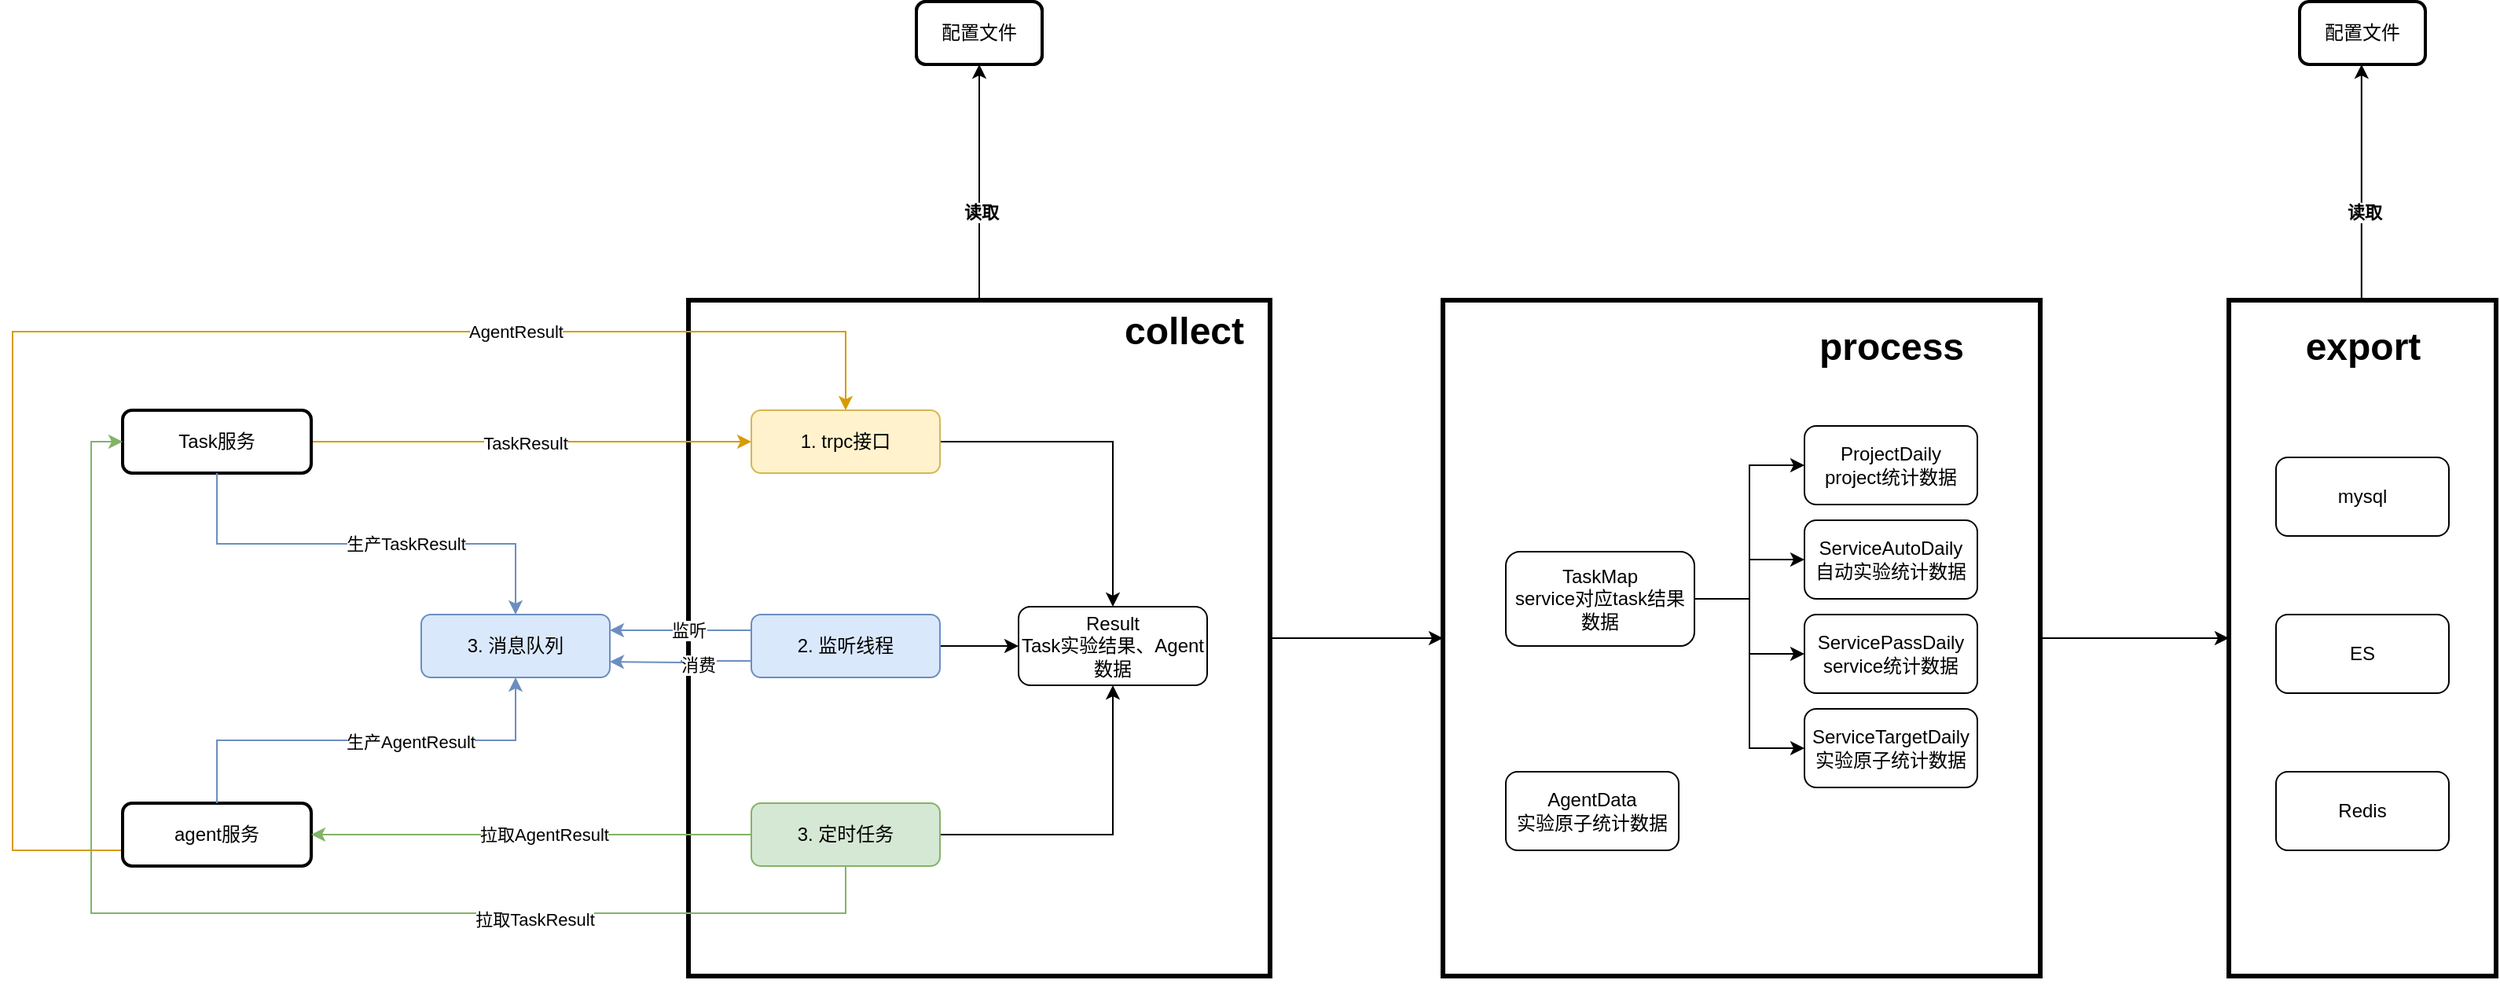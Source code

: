 <mxfile version="14.5.1" type="github">
  <diagram id="C5RBs43oDa-KdzZeNtuy" name="Page-1">
    <mxGraphModel dx="1673" dy="896" grid="1" gridSize="10" guides="1" tooltips="1" connect="1" arrows="1" fold="1" page="1" pageScale="1" pageWidth="10000" pageHeight="10000" math="0" shadow="0">
      <root>
        <mxCell id="WIyWlLk6GJQsqaUBKTNV-0" />
        <mxCell id="WIyWlLk6GJQsqaUBKTNV-1" parent="WIyWlLk6GJQsqaUBKTNV-0" />
        <mxCell id="OUj6K2VeO3TdAzbWZlD9-87" style="edgeStyle=orthogonalEdgeStyle;rounded=0;orthogonalLoop=1;jettySize=auto;html=1;" edge="1" parent="WIyWlLk6GJQsqaUBKTNV-1" source="OUj6K2VeO3TdAzbWZlD9-59" target="OUj6K2VeO3TdAzbWZlD9-77">
          <mxGeometry relative="1" as="geometry" />
        </mxCell>
        <mxCell id="OUj6K2VeO3TdAzbWZlD9-59" value="" style="rounded=0;whiteSpace=wrap;html=1;fontStyle=1;strokeWidth=3;" vertex="1" parent="WIyWlLk6GJQsqaUBKTNV-1">
          <mxGeometry x="980" y="340" width="380" height="430" as="geometry" />
        </mxCell>
        <mxCell id="OUj6K2VeO3TdAzbWZlD9-10" style="edgeStyle=orthogonalEdgeStyle;rounded=0;orthogonalLoop=1;jettySize=auto;html=1;entryX=0.5;entryY=1;entryDx=0;entryDy=0;" edge="1" parent="WIyWlLk6GJQsqaUBKTNV-1" source="OUj6K2VeO3TdAzbWZlD9-1" target="OUj6K2VeO3TdAzbWZlD9-8">
          <mxGeometry relative="1" as="geometry" />
        </mxCell>
        <mxCell id="OUj6K2VeO3TdAzbWZlD9-11" value="读取" style="edgeLabel;html=1;align=center;verticalAlign=middle;resizable=0;points=[];fontStyle=1" vertex="1" connectable="0" parent="OUj6K2VeO3TdAzbWZlD9-10">
          <mxGeometry x="-0.25" y="-1" relative="1" as="geometry">
            <mxPoint as="offset" />
          </mxGeometry>
        </mxCell>
        <mxCell id="OUj6K2VeO3TdAzbWZlD9-76" style="edgeStyle=orthogonalEdgeStyle;rounded=0;orthogonalLoop=1;jettySize=auto;html=1;entryX=0;entryY=0.5;entryDx=0;entryDy=0;" edge="1" parent="WIyWlLk6GJQsqaUBKTNV-1" source="OUj6K2VeO3TdAzbWZlD9-1" target="OUj6K2VeO3TdAzbWZlD9-59">
          <mxGeometry relative="1" as="geometry" />
        </mxCell>
        <mxCell id="OUj6K2VeO3TdAzbWZlD9-1" value="" style="rounded=0;whiteSpace=wrap;html=1;fontStyle=1;strokeWidth=3;" vertex="1" parent="WIyWlLk6GJQsqaUBKTNV-1">
          <mxGeometry x="500" y="340" width="370" height="430" as="geometry" />
        </mxCell>
        <mxCell id="OUj6K2VeO3TdAzbWZlD9-8" value="配置文件" style="rounded=1;whiteSpace=wrap;html=1;strokeWidth=2;" vertex="1" parent="WIyWlLk6GJQsqaUBKTNV-1">
          <mxGeometry x="645" y="150" width="80" height="40" as="geometry" />
        </mxCell>
        <mxCell id="OUj6K2VeO3TdAzbWZlD9-55" style="edgeStyle=orthogonalEdgeStyle;rounded=0;orthogonalLoop=1;jettySize=auto;html=1;entryX=0.5;entryY=0;entryDx=0;entryDy=0;" edge="1" parent="WIyWlLk6GJQsqaUBKTNV-1" source="OUj6K2VeO3TdAzbWZlD9-12" target="OUj6K2VeO3TdAzbWZlD9-53">
          <mxGeometry relative="1" as="geometry" />
        </mxCell>
        <mxCell id="OUj6K2VeO3TdAzbWZlD9-12" value="1. trpc接口" style="rounded=1;whiteSpace=wrap;html=1;fontSize=12;glass=0;strokeWidth=1;shadow=0;fillColor=#fff2cc;strokeColor=#d6b656;" vertex="1" parent="WIyWlLk6GJQsqaUBKTNV-1">
          <mxGeometry x="540" y="410" width="120" height="40" as="geometry" />
        </mxCell>
        <mxCell id="OUj6K2VeO3TdAzbWZlD9-13" style="edgeStyle=orthogonalEdgeStyle;rounded=0;orthogonalLoop=1;jettySize=auto;html=1;fillColor=#ffe6cc;strokeColor=#d79b00;exitX=1;exitY=0.5;exitDx=0;exitDy=0;" edge="1" parent="WIyWlLk6GJQsqaUBKTNV-1" source="OUj6K2VeO3TdAzbWZlD9-15">
          <mxGeometry relative="1" as="geometry">
            <mxPoint x="540" y="430" as="targetPoint" />
          </mxGeometry>
        </mxCell>
        <mxCell id="OUj6K2VeO3TdAzbWZlD9-14" value="TaskResult" style="edgeLabel;html=1;align=center;verticalAlign=middle;resizable=0;points=[];" vertex="1" connectable="0" parent="OUj6K2VeO3TdAzbWZlD9-13">
          <mxGeometry x="0.011" y="-1" relative="1" as="geometry">
            <mxPoint x="-6" y="-1" as="offset" />
          </mxGeometry>
        </mxCell>
        <mxCell id="OUj6K2VeO3TdAzbWZlD9-15" value="Task服务" style="rounded=1;whiteSpace=wrap;html=1;fontSize=12;glass=0;strokeWidth=2;shadow=0;" vertex="1" parent="WIyWlLk6GJQsqaUBKTNV-1">
          <mxGeometry x="140" y="410" width="120" height="40" as="geometry" />
        </mxCell>
        <mxCell id="OUj6K2VeO3TdAzbWZlD9-16" style="edgeStyle=orthogonalEdgeStyle;rounded=0;orthogonalLoop=1;jettySize=auto;html=1;entryX=0.5;entryY=0;entryDx=0;entryDy=0;fillColor=#ffe6cc;strokeColor=#d79b00;exitX=1;exitY=0.5;exitDx=0;exitDy=0;" edge="1" parent="WIyWlLk6GJQsqaUBKTNV-1" source="OUj6K2VeO3TdAzbWZlD9-18" target="OUj6K2VeO3TdAzbWZlD9-12">
          <mxGeometry relative="1" as="geometry">
            <Array as="points">
              <mxPoint x="160" y="680" />
              <mxPoint x="160" y="690" />
              <mxPoint x="70" y="690" />
              <mxPoint x="70" y="360" />
              <mxPoint x="600" y="360" />
            </Array>
          </mxGeometry>
        </mxCell>
        <mxCell id="OUj6K2VeO3TdAzbWZlD9-17" value="AgentResult" style="edgeLabel;html=1;align=center;verticalAlign=middle;resizable=0;points=[];" vertex="1" connectable="0" parent="OUj6K2VeO3TdAzbWZlD9-16">
          <mxGeometry x="-0.095" y="-1" relative="1" as="geometry">
            <mxPoint x="319" y="-28" as="offset" />
          </mxGeometry>
        </mxCell>
        <mxCell id="OUj6K2VeO3TdAzbWZlD9-18" value="agent服务" style="rounded=1;whiteSpace=wrap;html=1;fontSize=12;glass=0;strokeWidth=2;shadow=0;" vertex="1" parent="WIyWlLk6GJQsqaUBKTNV-1">
          <mxGeometry x="140" y="660" width="120" height="40" as="geometry" />
        </mxCell>
        <mxCell id="OUj6K2VeO3TdAzbWZlD9-23" style="edgeStyle=orthogonalEdgeStyle;rounded=0;orthogonalLoop=1;jettySize=auto;html=1;entryX=0.5;entryY=1;entryDx=0;entryDy=0;fillColor=#dae8fc;strokeColor=#6c8ebf;exitX=0.5;exitY=0;exitDx=0;exitDy=0;" edge="1" parent="WIyWlLk6GJQsqaUBKTNV-1" source="OUj6K2VeO3TdAzbWZlD9-18" target="OUj6K2VeO3TdAzbWZlD9-34">
          <mxGeometry relative="1" as="geometry">
            <mxPoint x="260" y="639.5" as="sourcePoint" />
            <mxPoint x="390" y="599.5" as="targetPoint" />
          </mxGeometry>
        </mxCell>
        <mxCell id="OUj6K2VeO3TdAzbWZlD9-24" value="生产AgentResult" style="edgeLabel;html=1;align=center;verticalAlign=middle;resizable=0;points=[];" vertex="1" connectable="0" parent="OUj6K2VeO3TdAzbWZlD9-23">
          <mxGeometry x="-0.095" y="-1" relative="1" as="geometry">
            <mxPoint x="41.2" as="offset" />
          </mxGeometry>
        </mxCell>
        <mxCell id="OUj6K2VeO3TdAzbWZlD9-28" style="edgeStyle=orthogonalEdgeStyle;rounded=0;orthogonalLoop=1;jettySize=auto;html=1;entryX=1;entryY=0.75;entryDx=0;entryDy=0;fillColor=#dae8fc;strokeColor=#6c8ebf;exitX=0;exitY=0.738;exitDx=0;exitDy=0;exitPerimeter=0;" edge="1" parent="WIyWlLk6GJQsqaUBKTNV-1" source="OUj6K2VeO3TdAzbWZlD9-42">
          <mxGeometry relative="1" as="geometry">
            <Array as="points" />
            <mxPoint x="540" y="570" as="sourcePoint" />
            <mxPoint x="450" y="570" as="targetPoint" />
          </mxGeometry>
        </mxCell>
        <mxCell id="OUj6K2VeO3TdAzbWZlD9-29" value="消费" style="edgeLabel;html=1;align=center;verticalAlign=middle;resizable=0;points=[];" vertex="1" connectable="0" parent="OUj6K2VeO3TdAzbWZlD9-28">
          <mxGeometry x="-0.244" y="2" relative="1" as="geometry">
            <mxPoint as="offset" />
          </mxGeometry>
        </mxCell>
        <mxCell id="OUj6K2VeO3TdAzbWZlD9-32" style="edgeStyle=orthogonalEdgeStyle;rounded=0;orthogonalLoop=1;jettySize=auto;html=1;fillColor=#dae8fc;strokeColor=#6c8ebf;exitX=0;exitY=0.25;exitDx=0;exitDy=0;" edge="1" parent="WIyWlLk6GJQsqaUBKTNV-1" source="OUj6K2VeO3TdAzbWZlD9-42">
          <mxGeometry relative="1" as="geometry">
            <mxPoint x="450" y="550" as="targetPoint" />
            <Array as="points">
              <mxPoint x="520" y="550.5" />
            </Array>
            <mxPoint x="540" y="550" as="sourcePoint" />
          </mxGeometry>
        </mxCell>
        <mxCell id="OUj6K2VeO3TdAzbWZlD9-33" value="监听" style="edgeLabel;html=1;align=center;verticalAlign=middle;resizable=0;points=[];" vertex="1" connectable="0" parent="OUj6K2VeO3TdAzbWZlD9-32">
          <mxGeometry x="0.267" y="1" relative="1" as="geometry">
            <mxPoint x="17" y="-1" as="offset" />
          </mxGeometry>
        </mxCell>
        <mxCell id="OUj6K2VeO3TdAzbWZlD9-34" value="3. 消息队列" style="rounded=1;whiteSpace=wrap;html=1;fontSize=12;glass=0;strokeWidth=1;shadow=0;fillColor=#dae8fc;strokeColor=#6c8ebf;" vertex="1" parent="WIyWlLk6GJQsqaUBKTNV-1">
          <mxGeometry x="330" y="540" width="120" height="40" as="geometry" />
        </mxCell>
        <mxCell id="OUj6K2VeO3TdAzbWZlD9-37" style="edgeStyle=orthogonalEdgeStyle;rounded=0;orthogonalLoop=1;jettySize=auto;html=1;entryX=0.5;entryY=0;entryDx=0;entryDy=0;fillColor=#dae8fc;strokeColor=#6c8ebf;exitX=0.5;exitY=1;exitDx=0;exitDy=0;" edge="1" parent="WIyWlLk6GJQsqaUBKTNV-1" source="OUj6K2VeO3TdAzbWZlD9-15" target="OUj6K2VeO3TdAzbWZlD9-34">
          <mxGeometry relative="1" as="geometry">
            <mxPoint x="260" y="519.5" as="sourcePoint" />
          </mxGeometry>
        </mxCell>
        <mxCell id="OUj6K2VeO3TdAzbWZlD9-38" value="生产TaskResult" style="edgeLabel;html=1;align=center;verticalAlign=middle;resizable=0;points=[];" vertex="1" connectable="0" parent="OUj6K2VeO3TdAzbWZlD9-37">
          <mxGeometry x="0.011" y="-1" relative="1" as="geometry">
            <mxPoint x="22.8" y="-1" as="offset" />
          </mxGeometry>
        </mxCell>
        <mxCell id="OUj6K2VeO3TdAzbWZlD9-56" style="edgeStyle=orthogonalEdgeStyle;rounded=0;orthogonalLoop=1;jettySize=auto;html=1;" edge="1" parent="WIyWlLk6GJQsqaUBKTNV-1" source="OUj6K2VeO3TdAzbWZlD9-42" target="OUj6K2VeO3TdAzbWZlD9-53">
          <mxGeometry relative="1" as="geometry" />
        </mxCell>
        <mxCell id="OUj6K2VeO3TdAzbWZlD9-42" value="2. 监听线程" style="rounded=1;whiteSpace=wrap;html=1;fontSize=12;glass=0;strokeWidth=1;shadow=0;fillColor=#dae8fc;strokeColor=#6c8ebf;" vertex="1" parent="WIyWlLk6GJQsqaUBKTNV-1">
          <mxGeometry x="540" y="540" width="120" height="40" as="geometry" />
        </mxCell>
        <mxCell id="OUj6K2VeO3TdAzbWZlD9-46" style="edgeStyle=orthogonalEdgeStyle;rounded=0;orthogonalLoop=1;jettySize=auto;html=1;entryX=1;entryY=0.5;entryDx=0;entryDy=0;fillColor=#d5e8d4;strokeColor=#82b366;exitX=0;exitY=0.5;exitDx=0;exitDy=0;" edge="1" parent="WIyWlLk6GJQsqaUBKTNV-1" source="OUj6K2VeO3TdAzbWZlD9-43" target="OUj6K2VeO3TdAzbWZlD9-18">
          <mxGeometry relative="1" as="geometry">
            <Array as="points">
              <mxPoint x="600" y="690" />
              <mxPoint x="600" y="680" />
            </Array>
          </mxGeometry>
        </mxCell>
        <mxCell id="OUj6K2VeO3TdAzbWZlD9-49" value="拉取AgentResult" style="edgeLabel;html=1;align=center;verticalAlign=middle;resizable=0;points=[];" vertex="1" connectable="0" parent="OUj6K2VeO3TdAzbWZlD9-46">
          <mxGeometry x="0.295" relative="1" as="geometry">
            <mxPoint as="offset" />
          </mxGeometry>
        </mxCell>
        <mxCell id="OUj6K2VeO3TdAzbWZlD9-48" style="edgeStyle=orthogonalEdgeStyle;rounded=0;orthogonalLoop=1;jettySize=auto;html=1;entryX=0;entryY=0.5;entryDx=0;entryDy=0;fillColor=#d5e8d4;strokeColor=#82b366;" edge="1" parent="WIyWlLk6GJQsqaUBKTNV-1" source="OUj6K2VeO3TdAzbWZlD9-43" target="OUj6K2VeO3TdAzbWZlD9-15">
          <mxGeometry relative="1" as="geometry">
            <Array as="points">
              <mxPoint x="600" y="730" />
              <mxPoint x="120" y="730" />
              <mxPoint x="120" y="430" />
            </Array>
          </mxGeometry>
        </mxCell>
        <mxCell id="OUj6K2VeO3TdAzbWZlD9-50" value="拉取TaskResult" style="edgeLabel;html=1;align=center;verticalAlign=middle;resizable=0;points=[];" vertex="1" connectable="0" parent="OUj6K2VeO3TdAzbWZlD9-48">
          <mxGeometry x="-0.451" y="4" relative="1" as="geometry">
            <mxPoint as="offset" />
          </mxGeometry>
        </mxCell>
        <mxCell id="OUj6K2VeO3TdAzbWZlD9-57" style="edgeStyle=orthogonalEdgeStyle;rounded=0;orthogonalLoop=1;jettySize=auto;html=1;" edge="1" parent="WIyWlLk6GJQsqaUBKTNV-1" source="OUj6K2VeO3TdAzbWZlD9-43" target="OUj6K2VeO3TdAzbWZlD9-53">
          <mxGeometry relative="1" as="geometry" />
        </mxCell>
        <mxCell id="OUj6K2VeO3TdAzbWZlD9-43" value="3. 定时任务" style="rounded=1;whiteSpace=wrap;html=1;fontSize=12;glass=0;strokeWidth=1;shadow=0;fillColor=#d5e8d4;strokeColor=#82b366;" vertex="1" parent="WIyWlLk6GJQsqaUBKTNV-1">
          <mxGeometry x="540" y="660" width="120" height="40" as="geometry" />
        </mxCell>
        <mxCell id="OUj6K2VeO3TdAzbWZlD9-51" style="edgeStyle=orthogonalEdgeStyle;rounded=0;orthogonalLoop=1;jettySize=auto;html=1;exitX=0.5;exitY=1;exitDx=0;exitDy=0;" edge="1" parent="WIyWlLk6GJQsqaUBKTNV-1" source="OUj6K2VeO3TdAzbWZlD9-1" target="OUj6K2VeO3TdAzbWZlD9-1">
          <mxGeometry relative="1" as="geometry" />
        </mxCell>
        <mxCell id="OUj6K2VeO3TdAzbWZlD9-53" value="Result&lt;br&gt;Task实验结果、Agent数据" style="rounded=1;whiteSpace=wrap;html=1;fontSize=12;glass=0;strokeWidth=1;shadow=0;" vertex="1" parent="WIyWlLk6GJQsqaUBKTNV-1">
          <mxGeometry x="710" y="535" width="120" height="50" as="geometry" />
        </mxCell>
        <mxCell id="OUj6K2VeO3TdAzbWZlD9-58" value="&lt;font style=&quot;font-size: 24px&quot;&gt;collect&lt;/font&gt;" style="text;html=1;align=center;verticalAlign=middle;resizable=0;points=[];autosize=1;fontStyle=1" vertex="1" parent="WIyWlLk6GJQsqaUBKTNV-1">
          <mxGeometry x="770" y="350" width="90" height="20" as="geometry" />
        </mxCell>
        <mxCell id="OUj6K2VeO3TdAzbWZlD9-60" value="ServicePassDaily&lt;br&gt;service统计数据" style="rounded=1;whiteSpace=wrap;html=1;fontSize=12;glass=0;strokeWidth=1;shadow=0;" vertex="1" parent="WIyWlLk6GJQsqaUBKTNV-1">
          <mxGeometry x="1210" y="540" width="110" height="50" as="geometry" />
        </mxCell>
        <mxCell id="OUj6K2VeO3TdAzbWZlD9-61" value="ServiceTargetDaily&lt;br&gt;实验原子统计数据" style="rounded=1;whiteSpace=wrap;html=1;fontSize=12;glass=0;strokeWidth=1;shadow=0;" vertex="1" parent="WIyWlLk6GJQsqaUBKTNV-1">
          <mxGeometry x="1210" y="600" width="110" height="50" as="geometry" />
        </mxCell>
        <mxCell id="OUj6K2VeO3TdAzbWZlD9-62" value="ServiceAutoDaily&lt;br&gt;自动实验统计数据" style="rounded=1;whiteSpace=wrap;html=1;fontSize=12;glass=0;strokeWidth=1;shadow=0;" vertex="1" parent="WIyWlLk6GJQsqaUBKTNV-1">
          <mxGeometry x="1210" y="480" width="110" height="50" as="geometry" />
        </mxCell>
        <mxCell id="OUj6K2VeO3TdAzbWZlD9-63" value="&lt;font style=&quot;font-size: 24px&quot;&gt;process&lt;/font&gt;" style="text;html=1;align=center;verticalAlign=middle;resizable=0;points=[];autosize=1;fontStyle=1" vertex="1" parent="WIyWlLk6GJQsqaUBKTNV-1">
          <mxGeometry x="1210" y="360" width="110" height="20" as="geometry" />
        </mxCell>
        <mxCell id="OUj6K2VeO3TdAzbWZlD9-72" style="edgeStyle=orthogonalEdgeStyle;rounded=0;orthogonalLoop=1;jettySize=auto;html=1;entryX=0;entryY=0.5;entryDx=0;entryDy=0;" edge="1" parent="WIyWlLk6GJQsqaUBKTNV-1" source="OUj6K2VeO3TdAzbWZlD9-64" target="OUj6K2VeO3TdAzbWZlD9-70">
          <mxGeometry relative="1" as="geometry" />
        </mxCell>
        <mxCell id="OUj6K2VeO3TdAzbWZlD9-73" style="edgeStyle=orthogonalEdgeStyle;rounded=0;orthogonalLoop=1;jettySize=auto;html=1;entryX=0;entryY=0.5;entryDx=0;entryDy=0;" edge="1" parent="WIyWlLk6GJQsqaUBKTNV-1" source="OUj6K2VeO3TdAzbWZlD9-64" target="OUj6K2VeO3TdAzbWZlD9-62">
          <mxGeometry relative="1" as="geometry" />
        </mxCell>
        <mxCell id="OUj6K2VeO3TdAzbWZlD9-74" style="edgeStyle=orthogonalEdgeStyle;rounded=0;orthogonalLoop=1;jettySize=auto;html=1;entryX=0;entryY=0.5;entryDx=0;entryDy=0;" edge="1" parent="WIyWlLk6GJQsqaUBKTNV-1" source="OUj6K2VeO3TdAzbWZlD9-64" target="OUj6K2VeO3TdAzbWZlD9-60">
          <mxGeometry relative="1" as="geometry" />
        </mxCell>
        <mxCell id="OUj6K2VeO3TdAzbWZlD9-75" style="edgeStyle=orthogonalEdgeStyle;rounded=0;orthogonalLoop=1;jettySize=auto;html=1;entryX=0;entryY=0.5;entryDx=0;entryDy=0;" edge="1" parent="WIyWlLk6GJQsqaUBKTNV-1" source="OUj6K2VeO3TdAzbWZlD9-64" target="OUj6K2VeO3TdAzbWZlD9-61">
          <mxGeometry relative="1" as="geometry" />
        </mxCell>
        <mxCell id="OUj6K2VeO3TdAzbWZlD9-64" value="TaskMap&lt;br&gt;service对应task结果数据" style="rounded=1;whiteSpace=wrap;html=1;fontSize=12;glass=0;strokeWidth=1;shadow=0;" vertex="1" parent="WIyWlLk6GJQsqaUBKTNV-1">
          <mxGeometry x="1020" y="500" width="120" height="60" as="geometry" />
        </mxCell>
        <mxCell id="OUj6K2VeO3TdAzbWZlD9-65" value="AgentData&lt;br&gt;实验原子统计数据" style="rounded=1;whiteSpace=wrap;html=1;fontSize=12;glass=0;strokeWidth=1;shadow=0;" vertex="1" parent="WIyWlLk6GJQsqaUBKTNV-1">
          <mxGeometry x="1020" y="640" width="110" height="50" as="geometry" />
        </mxCell>
        <mxCell id="OUj6K2VeO3TdAzbWZlD9-70" value="ProjectDaily&lt;br&gt;project统计数据" style="rounded=1;whiteSpace=wrap;html=1;fontSize=12;glass=0;strokeWidth=1;shadow=0;" vertex="1" parent="WIyWlLk6GJQsqaUBKTNV-1">
          <mxGeometry x="1210" y="420" width="110" height="50" as="geometry" />
        </mxCell>
        <mxCell id="OUj6K2VeO3TdAzbWZlD9-77" value="" style="rounded=0;whiteSpace=wrap;html=1;fontStyle=1;strokeWidth=3;" vertex="1" parent="WIyWlLk6GJQsqaUBKTNV-1">
          <mxGeometry x="1480" y="340" width="170" height="430" as="geometry" />
        </mxCell>
        <mxCell id="OUj6K2VeO3TdAzbWZlD9-78" value="&lt;font style=&quot;font-size: 24px&quot;&gt;export&lt;/font&gt;" style="text;html=1;align=center;verticalAlign=middle;resizable=0;points=[];autosize=1;fontStyle=1" vertex="1" parent="WIyWlLk6GJQsqaUBKTNV-1">
          <mxGeometry x="1520" y="360" width="90" height="20" as="geometry" />
        </mxCell>
        <mxCell id="OUj6K2VeO3TdAzbWZlD9-79" value="配置文件" style="rounded=1;whiteSpace=wrap;html=1;strokeWidth=2;" vertex="1" parent="WIyWlLk6GJQsqaUBKTNV-1">
          <mxGeometry x="645" y="150" width="80" height="40" as="geometry" />
        </mxCell>
        <mxCell id="OUj6K2VeO3TdAzbWZlD9-80" style="edgeStyle=orthogonalEdgeStyle;rounded=0;orthogonalLoop=1;jettySize=auto;html=1;entryX=0.5;entryY=1;entryDx=0;entryDy=0;" edge="1" parent="WIyWlLk6GJQsqaUBKTNV-1">
          <mxGeometry relative="1" as="geometry">
            <mxPoint x="1564.41" y="340" as="sourcePoint" />
            <mxPoint x="1564.41" y="190" as="targetPoint" />
          </mxGeometry>
        </mxCell>
        <mxCell id="OUj6K2VeO3TdAzbWZlD9-81" value="读取" style="edgeLabel;html=1;align=center;verticalAlign=middle;resizable=0;points=[];fontStyle=1" vertex="1" connectable="0" parent="OUj6K2VeO3TdAzbWZlD9-80">
          <mxGeometry x="-0.25" y="-1" relative="1" as="geometry">
            <mxPoint as="offset" />
          </mxGeometry>
        </mxCell>
        <mxCell id="OUj6K2VeO3TdAzbWZlD9-82" value="配置文件" style="rounded=1;whiteSpace=wrap;html=1;strokeWidth=2;" vertex="1" parent="WIyWlLk6GJQsqaUBKTNV-1">
          <mxGeometry x="1525" y="150" width="80" height="40" as="geometry" />
        </mxCell>
        <mxCell id="OUj6K2VeO3TdAzbWZlD9-83" value="mysql" style="rounded=1;whiteSpace=wrap;html=1;fontSize=12;glass=0;strokeWidth=1;shadow=0;" vertex="1" parent="WIyWlLk6GJQsqaUBKTNV-1">
          <mxGeometry x="1510" y="440" width="110" height="50" as="geometry" />
        </mxCell>
        <mxCell id="OUj6K2VeO3TdAzbWZlD9-84" value="ES" style="rounded=1;whiteSpace=wrap;html=1;fontSize=12;glass=0;strokeWidth=1;shadow=0;" vertex="1" parent="WIyWlLk6GJQsqaUBKTNV-1">
          <mxGeometry x="1510" y="540" width="110" height="50" as="geometry" />
        </mxCell>
        <mxCell id="OUj6K2VeO3TdAzbWZlD9-86" value="Redis" style="rounded=1;whiteSpace=wrap;html=1;fontSize=12;glass=0;strokeWidth=1;shadow=0;" vertex="1" parent="WIyWlLk6GJQsqaUBKTNV-1">
          <mxGeometry x="1510" y="640" width="110" height="50" as="geometry" />
        </mxCell>
      </root>
    </mxGraphModel>
  </diagram>
</mxfile>

